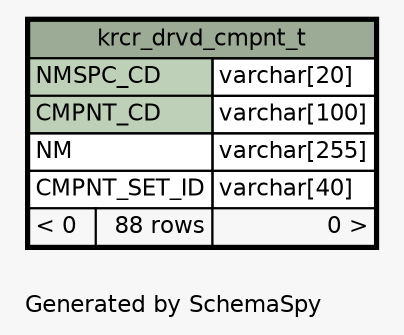 // dot 2.28.0 on Mac OS X 10.7.2
// SchemaSpy rev 590
digraph "oneDegreeRelationshipsDiagram" {
  graph [
    rankdir="RL"
    bgcolor="#f7f7f7"
    label="\nGenerated by SchemaSpy"
    labeljust="l"
    nodesep="0.18"
    ranksep="0.46"
    fontname="Helvetica"
    fontsize="11"
  ];
  node [
    fontname="Helvetica"
    fontsize="11"
    shape="plaintext"
  ];
  edge [
    arrowsize="0.8"
  ];
  "krcr_drvd_cmpnt_t" [
    label=<
    <TABLE BORDER="2" CELLBORDER="1" CELLSPACING="0" BGCOLOR="#ffffff">
      <TR><TD COLSPAN="3" BGCOLOR="#9bab96" ALIGN="CENTER">krcr_drvd_cmpnt_t</TD></TR>
      <TR><TD PORT="NMSPC_CD" COLSPAN="2" BGCOLOR="#bed1b8" ALIGN="LEFT">NMSPC_CD</TD><TD PORT="NMSPC_CD.type" ALIGN="LEFT">varchar[20]</TD></TR>
      <TR><TD PORT="CMPNT_CD" COLSPAN="2" BGCOLOR="#bed1b8" ALIGN="LEFT">CMPNT_CD</TD><TD PORT="CMPNT_CD.type" ALIGN="LEFT">varchar[100]</TD></TR>
      <TR><TD PORT="NM" COLSPAN="2" ALIGN="LEFT">NM</TD><TD PORT="NM.type" ALIGN="LEFT">varchar[255]</TD></TR>
      <TR><TD PORT="CMPNT_SET_ID" COLSPAN="2" ALIGN="LEFT">CMPNT_SET_ID</TD><TD PORT="CMPNT_SET_ID.type" ALIGN="LEFT">varchar[40]</TD></TR>
      <TR><TD ALIGN="LEFT" BGCOLOR="#f7f7f7">&lt; 0</TD><TD ALIGN="RIGHT" BGCOLOR="#f7f7f7">88 rows</TD><TD ALIGN="RIGHT" BGCOLOR="#f7f7f7">0 &gt;</TD></TR>
    </TABLE>>
    URL="krcr_drvd_cmpnt_t.html"
    tooltip="krcr_drvd_cmpnt_t"
  ];
}
